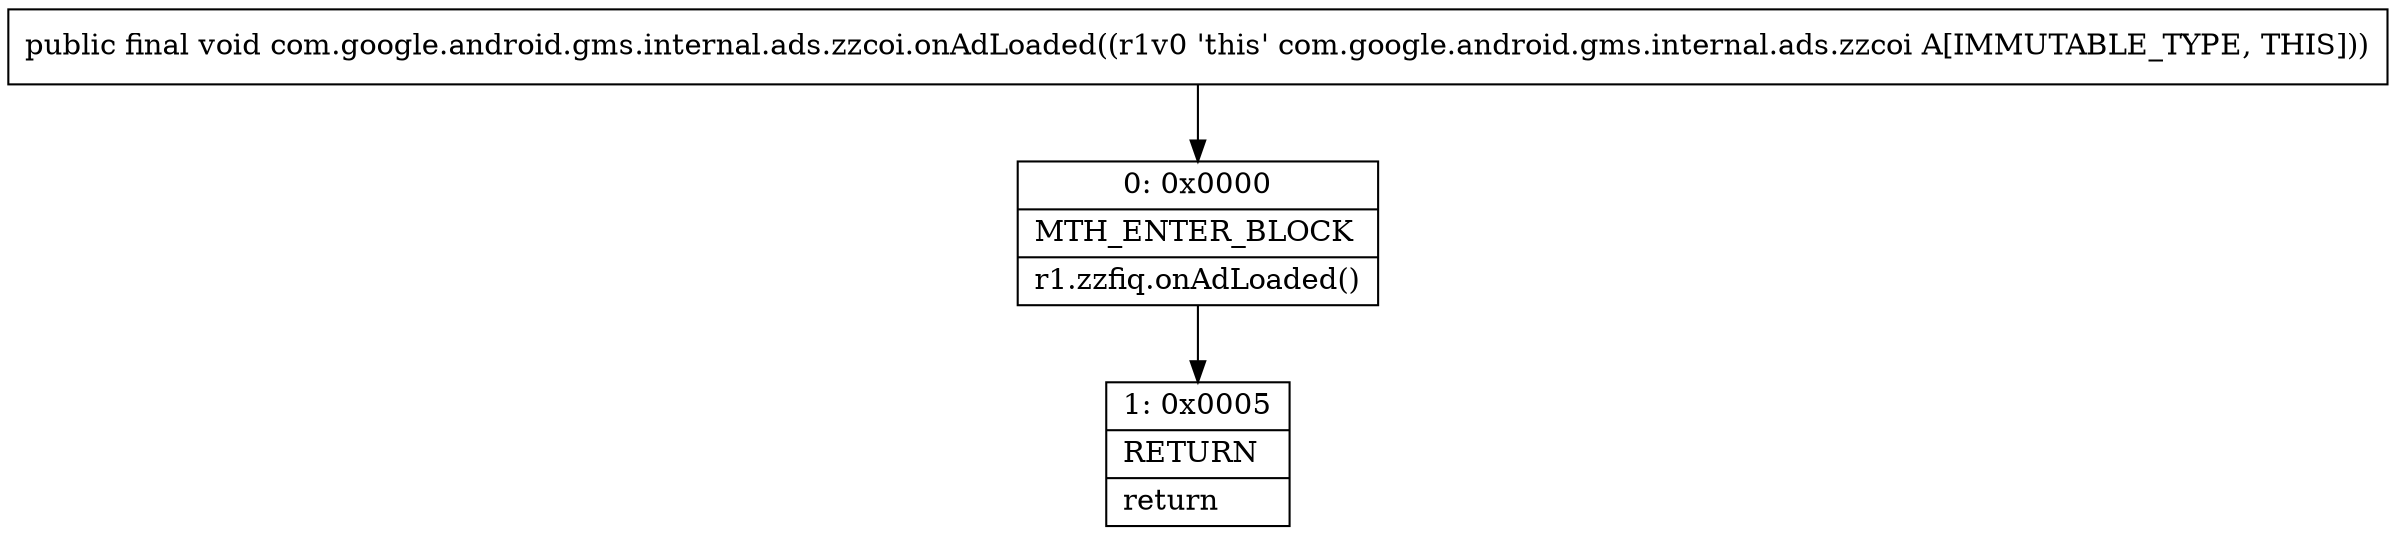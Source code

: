 digraph "CFG forcom.google.android.gms.internal.ads.zzcoi.onAdLoaded()V" {
Node_0 [shape=record,label="{0\:\ 0x0000|MTH_ENTER_BLOCK\l|r1.zzfiq.onAdLoaded()\l}"];
Node_1 [shape=record,label="{1\:\ 0x0005|RETURN\l|return\l}"];
MethodNode[shape=record,label="{public final void com.google.android.gms.internal.ads.zzcoi.onAdLoaded((r1v0 'this' com.google.android.gms.internal.ads.zzcoi A[IMMUTABLE_TYPE, THIS])) }"];
MethodNode -> Node_0;
Node_0 -> Node_1;
}

